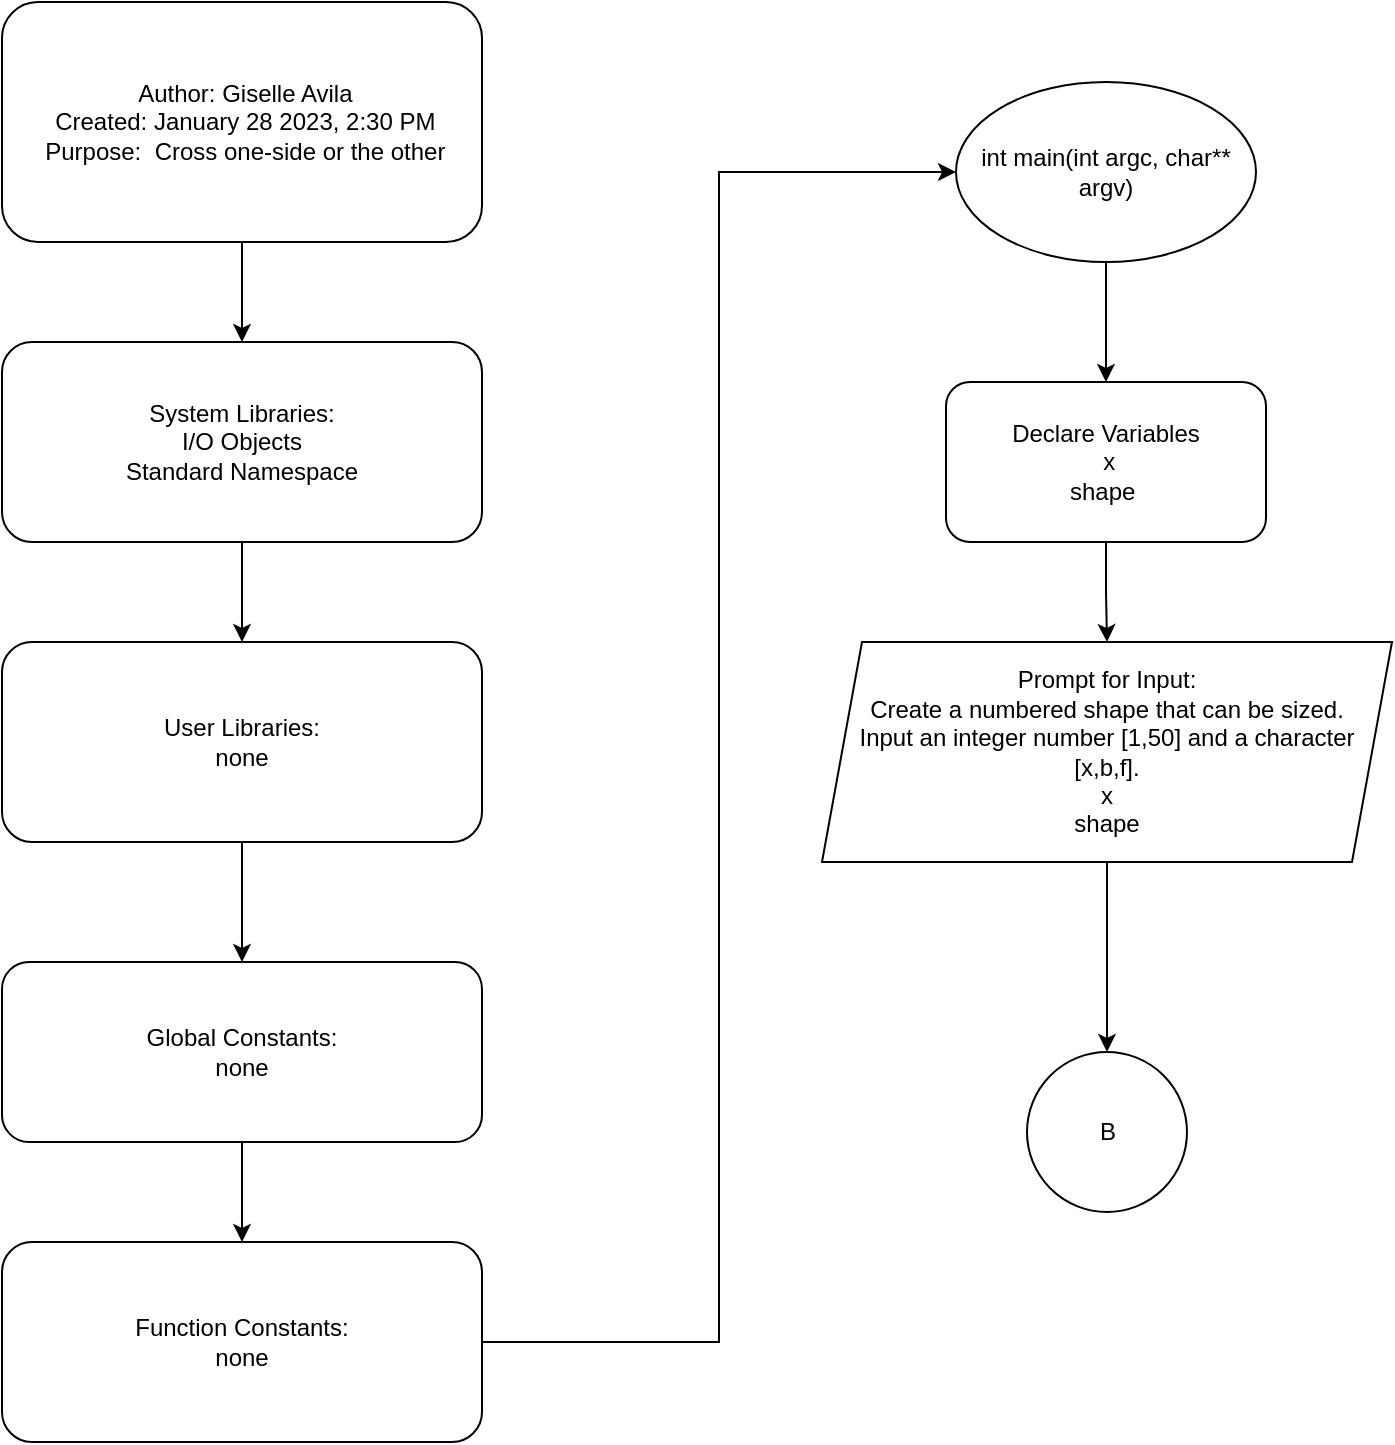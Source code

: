 <mxfile version="20.8.11" type="device" pages="7"><diagram name="Page-1" id="uqwKZRvOYu9KbPJkZX1H"><mxGraphModel dx="1843" dy="2017" grid="1" gridSize="10" guides="1" tooltips="1" connect="1" arrows="1" fold="1" page="1" pageScale="1" pageWidth="850" pageHeight="1100" math="0" shadow="0"><root><mxCell id="0"/><mxCell id="1" parent="0"/><mxCell id="I7zRZABu1ex_JSxk1c86-3" value="" style="edgeStyle=orthogonalEdgeStyle;rounded=0;orthogonalLoop=1;jettySize=auto;html=1;" edge="1" parent="1" source="I7zRZABu1ex_JSxk1c86-1" target="I7zRZABu1ex_JSxk1c86-2"><mxGeometry relative="1" as="geometry"/></mxCell><mxCell id="I7zRZABu1ex_JSxk1c86-1" value="&amp;nbsp;Author: Giselle Avila&lt;br&gt;&amp;nbsp;Created: January 28 2023, 2:30 PM&lt;br&gt;&amp;nbsp;Purpose:&amp;nbsp; Cross one-side or the other" style="rounded=1;whiteSpace=wrap;html=1;" vertex="1" parent="1"><mxGeometry x="78" y="190" width="240" height="120" as="geometry"/></mxCell><mxCell id="I7zRZABu1ex_JSxk1c86-6" value="" style="edgeStyle=orthogonalEdgeStyle;rounded=0;orthogonalLoop=1;jettySize=auto;html=1;" edge="1" parent="1" source="I7zRZABu1ex_JSxk1c86-2" target="I7zRZABu1ex_JSxk1c86-5"><mxGeometry relative="1" as="geometry"/></mxCell><mxCell id="I7zRZABu1ex_JSxk1c86-2" value="System Libraries:&lt;br&gt;I/O Objects&lt;br&gt;Standard Namespace" style="rounded=1;whiteSpace=wrap;html=1;" vertex="1" parent="1"><mxGeometry x="78" y="360" width="240" height="100" as="geometry"/></mxCell><mxCell id="I7zRZABu1ex_JSxk1c86-8" value="" style="edgeStyle=orthogonalEdgeStyle;rounded=0;orthogonalLoop=1;jettySize=auto;html=1;" edge="1" parent="1" source="I7zRZABu1ex_JSxk1c86-5" target="I7zRZABu1ex_JSxk1c86-7"><mxGeometry relative="1" as="geometry"/></mxCell><mxCell id="I7zRZABu1ex_JSxk1c86-5" value="User Libraries:&lt;br&gt;none" style="rounded=1;whiteSpace=wrap;html=1;" vertex="1" parent="1"><mxGeometry x="78" y="510" width="240" height="100" as="geometry"/></mxCell><mxCell id="I7zRZABu1ex_JSxk1c86-10" value="" style="edgeStyle=orthogonalEdgeStyle;rounded=0;orthogonalLoop=1;jettySize=auto;html=1;" edge="1" parent="1" source="I7zRZABu1ex_JSxk1c86-7" target="I7zRZABu1ex_JSxk1c86-9"><mxGeometry relative="1" as="geometry"/></mxCell><mxCell id="I7zRZABu1ex_JSxk1c86-7" value="Global Constants:&lt;br&gt;none" style="rounded=1;whiteSpace=wrap;html=1;" vertex="1" parent="1"><mxGeometry x="78" y="670" width="240" height="90" as="geometry"/></mxCell><mxCell id="I7zRZABu1ex_JSxk1c86-20" value="" style="edgeStyle=orthogonalEdgeStyle;rounded=0;orthogonalLoop=1;jettySize=auto;html=1;entryX=0;entryY=0.5;entryDx=0;entryDy=0;" edge="1" parent="1" source="I7zRZABu1ex_JSxk1c86-9" target="I7zRZABu1ex_JSxk1c86-11"><mxGeometry relative="1" as="geometry"><mxPoint x="438" y="260" as="targetPoint"/></mxGeometry></mxCell><mxCell id="I7zRZABu1ex_JSxk1c86-9" value="Function Constants:&lt;br&gt;none" style="rounded=1;whiteSpace=wrap;html=1;" vertex="1" parent="1"><mxGeometry x="78" y="810" width="240" height="100" as="geometry"/></mxCell><mxCell id="I7zRZABu1ex_JSxk1c86-13" value="" style="edgeStyle=orthogonalEdgeStyle;rounded=0;orthogonalLoop=1;jettySize=auto;html=1;" edge="1" parent="1" source="I7zRZABu1ex_JSxk1c86-11" target="I7zRZABu1ex_JSxk1c86-12"><mxGeometry relative="1" as="geometry"/></mxCell><mxCell id="I7zRZABu1ex_JSxk1c86-11" value="int main(int argc, char** argv)" style="ellipse;whiteSpace=wrap;html=1;" vertex="1" parent="1"><mxGeometry x="555" y="230" width="150" height="90" as="geometry"/></mxCell><mxCell id="I7zRZABu1ex_JSxk1c86-15" value="" style="edgeStyle=orthogonalEdgeStyle;rounded=0;orthogonalLoop=1;jettySize=auto;html=1;" edge="1" parent="1" source="I7zRZABu1ex_JSxk1c86-12" target="I7zRZABu1ex_JSxk1c86-14"><mxGeometry relative="1" as="geometry"/></mxCell><mxCell id="I7zRZABu1ex_JSxk1c86-12" value="Declare Variables&lt;br&gt;&amp;nbsp;x&lt;br&gt;shape&amp;nbsp;" style="rounded=1;whiteSpace=wrap;html=1;" vertex="1" parent="1"><mxGeometry x="550" y="380" width="160" height="80" as="geometry"/></mxCell><mxCell id="I7zRZABu1ex_JSxk1c86-17" value="" style="edgeStyle=orthogonalEdgeStyle;rounded=0;orthogonalLoop=1;jettySize=auto;html=1;" edge="1" parent="1" source="I7zRZABu1ex_JSxk1c86-14" target="I7zRZABu1ex_JSxk1c86-16"><mxGeometry relative="1" as="geometry"/></mxCell><mxCell id="I7zRZABu1ex_JSxk1c86-14" value="Prompt for Input:&lt;br&gt;Create a numbered shape that can be sized.&lt;br&gt;Input an integer number [1,50] and a character [x,b,f].&lt;br&gt;x&lt;br&gt;shape" style="shape=parallelogram;perimeter=parallelogramPerimeter;whiteSpace=wrap;html=1;fixedSize=1;" vertex="1" parent="1"><mxGeometry x="488" y="510" width="285" height="110" as="geometry"/></mxCell><mxCell id="I7zRZABu1ex_JSxk1c86-16" value="B" style="ellipse;whiteSpace=wrap;html=1;" vertex="1" parent="1"><mxGeometry x="590.5" y="715" width="80" height="80" as="geometry"/></mxCell></root></mxGraphModel></diagram><diagram id="Dj86kPRbcjYFZdFJdwyU" name="Page-2"><mxGraphModel dx="737" dy="807" grid="1" gridSize="10" guides="1" tooltips="1" connect="1" arrows="1" fold="1" page="1" pageScale="1" pageWidth="850" pageHeight="1100" math="0" shadow="0"><root><mxCell id="0"/><mxCell id="1" parent="0"/><mxCell id="5pOFPaVIBOQHvAw0S2kK-4" value="" style="edgeStyle=orthogonalEdgeStyle;rounded=0;orthogonalLoop=1;jettySize=auto;html=1;" edge="1" parent="1" source="5pOFPaVIBOQHvAw0S2kK-1" target="5pOFPaVIBOQHvAw0S2kK-2"><mxGeometry relative="1" as="geometry"/></mxCell><mxCell id="5pOFPaVIBOQHvAw0S2kK-1" value="B" style="ellipse;whiteSpace=wrap;html=1;aspect=fixed;" vertex="1" parent="1"><mxGeometry x="95" y="18" width="80" height="80" as="geometry"/></mxCell><mxCell id="g_QDDVxLuqTQmvlp4UG0-1" value="" style="edgeStyle=orthogonalEdgeStyle;rounded=0;orthogonalLoop=1;jettySize=auto;html=1;" edge="1" parent="1" source="5pOFPaVIBOQHvAw0S2kK-2" target="DHuzdE3urmLaybtkFGql-1"><mxGeometry relative="1" as="geometry"><Array as="points"><mxPoint x="340" y="248"/></Array></mxGeometry></mxCell><mxCell id="5pOFPaVIBOQHvAw0S2kK-2" value="if (shape=='x' || shape == 'X') &lt;br&gt;&amp;amp;&amp;amp; x % 2 == 1" style="rhombus;whiteSpace=wrap;html=1;" vertex="1" parent="1"><mxGeometry x="50" y="168" width="170" height="160" as="geometry"/></mxCell><mxCell id="g_QDDVxLuqTQmvlp4UG0-6" value="" style="edgeStyle=orthogonalEdgeStyle;rounded=0;orthogonalLoop=1;jettySize=auto;html=1;" edge="1" parent="1" source="DHuzdE3urmLaybtkFGql-1" target="g_QDDVxLuqTQmvlp4UG0-2"><mxGeometry relative="1" as="geometry"/></mxCell><mxCell id="DHuzdE3urmLaybtkFGql-1" value="int row = x&lt;br&gt;int col = x" style="rounded=0;whiteSpace=wrap;html=1;" vertex="1" parent="1"><mxGeometry x="280" y="298" width="120" height="60" as="geometry"/></mxCell><mxCell id="g_QDDVxLuqTQmvlp4UG0-10" value="True" style="edgeStyle=orthogonalEdgeStyle;rounded=0;orthogonalLoop=1;jettySize=auto;html=1;" edge="1" parent="1" source="g_QDDVxLuqTQmvlp4UG0-2" target="g_QDDVxLuqTQmvlp4UG0-3"><mxGeometry relative="1" as="geometry"/></mxCell><mxCell id="g_QDDVxLuqTQmvlp4UG0-22" value="False" style="edgeStyle=orthogonalEdgeStyle;rounded=0;orthogonalLoop=1;jettySize=auto;html=1;entryX=0.5;entryY=0;entryDx=0;entryDy=0;" edge="1" parent="1" source="g_QDDVxLuqTQmvlp4UG0-2" target="g_QDDVxLuqTQmvlp4UG0-18"><mxGeometry x="0.664" relative="1" as="geometry"><mxPoint x="220" y="444" as="targetPoint"/><Array as="points"><mxPoint x="100" y="444"/></Array><mxPoint as="offset"/></mxGeometry></mxCell><mxCell id="g_QDDVxLuqTQmvlp4UG0-2" value="row &amp;gt;= 1" style="rhombus;whiteSpace=wrap;html=1;" vertex="1" parent="1"><mxGeometry x="300" y="404" width="80" height="80" as="geometry"/></mxCell><mxCell id="g_QDDVxLuqTQmvlp4UG0-12" value="True" style="edgeStyle=orthogonalEdgeStyle;rounded=0;orthogonalLoop=1;jettySize=auto;html=1;" edge="1" parent="1" source="g_QDDVxLuqTQmvlp4UG0-3" target="g_QDDVxLuqTQmvlp4UG0-11"><mxGeometry relative="1" as="geometry"/></mxCell><mxCell id="g_QDDVxLuqTQmvlp4UG0-24" value="False" style="edgeStyle=orthogonalEdgeStyle;rounded=0;orthogonalLoop=1;jettySize=auto;html=1;entryX=0;entryY=0.5;entryDx=0;entryDy=0;" edge="1" parent="1" source="g_QDDVxLuqTQmvlp4UG0-3" target="g_QDDVxLuqTQmvlp4UG0-16"><mxGeometry relative="1" as="geometry"><mxPoint x="220" y="564" as="targetPoint"/><Array as="points"><mxPoint x="180" y="564"/><mxPoint x="180" y="1020"/></Array></mxGeometry></mxCell><mxCell id="g_QDDVxLuqTQmvlp4UG0-3" value="col &amp;gt;= 1" style="rhombus;whiteSpace=wrap;html=1;" vertex="1" parent="1"><mxGeometry x="300" y="524" width="80" height="80" as="geometry"/></mxCell><mxCell id="g_QDDVxLuqTQmvlp4UG0-35" value="" style="edgeStyle=orthogonalEdgeStyle;rounded=0;orthogonalLoop=1;jettySize=auto;html=1;entryX=1;entryY=0.5;entryDx=0;entryDy=0;" edge="1" parent="1" source="g_QDDVxLuqTQmvlp4UG0-4" target="g_QDDVxLuqTQmvlp4UG0-2"><mxGeometry relative="1" as="geometry"><mxPoint x="480" y="445" as="targetPoint"/></mxGeometry></mxCell><mxCell id="g_QDDVxLuqTQmvlp4UG0-4" value="row--" style="rounded=0;whiteSpace=wrap;html=1;" vertex="1" parent="1"><mxGeometry x="560" y="420" width="80" height="50" as="geometry"/></mxCell><mxCell id="g_QDDVxLuqTQmvlp4UG0-37" value="" style="edgeStyle=orthogonalEdgeStyle;rounded=0;orthogonalLoop=1;jettySize=auto;html=1;entryX=1;entryY=0.5;entryDx=0;entryDy=0;" edge="1" parent="1" source="g_QDDVxLuqTQmvlp4UG0-5" target="g_QDDVxLuqTQmvlp4UG0-3"><mxGeometry relative="1" as="geometry"><mxPoint x="480" y="565" as="targetPoint"/></mxGeometry></mxCell><mxCell id="g_QDDVxLuqTQmvlp4UG0-5" value="col--" style="rounded=0;whiteSpace=wrap;html=1;" vertex="1" parent="1"><mxGeometry x="560" y="540" width="80" height="50" as="geometry"/></mxCell><mxCell id="g_QDDVxLuqTQmvlp4UG0-14" value="True" style="edgeStyle=orthogonalEdgeStyle;rounded=0;orthogonalLoop=1;jettySize=auto;html=1;" edge="1" parent="1" source="g_QDDVxLuqTQmvlp4UG0-11" target="g_QDDVxLuqTQmvlp4UG0-13"><mxGeometry relative="1" as="geometry"/></mxCell><mxCell id="g_QDDVxLuqTQmvlp4UG0-25" value="False" style="edgeStyle=orthogonalEdgeStyle;rounded=0;orthogonalLoop=1;jettySize=auto;html=1;" edge="1" parent="1" source="g_QDDVxLuqTQmvlp4UG0-11" target="g_QDDVxLuqTQmvlp4UG0-15"><mxGeometry relative="1" as="geometry"/></mxCell><mxCell id="g_QDDVxLuqTQmvlp4UG0-11" value="if((row == col) || (( row + col ) == x + 1))" style="rhombus;whiteSpace=wrap;html=1;" vertex="1" parent="1"><mxGeometry x="220" y="638" width="240" height="200" as="geometry"/></mxCell><mxCell id="g_QDDVxLuqTQmvlp4UG0-27" value="" style="edgeStyle=orthogonalEdgeStyle;rounded=0;orthogonalLoop=1;jettySize=auto;html=1;entryX=1;entryY=0.5;entryDx=0;entryDy=0;" edge="1" parent="1" source="g_QDDVxLuqTQmvlp4UG0-13" target="g_QDDVxLuqTQmvlp4UG0-5"><mxGeometry relative="1" as="geometry"><mxPoint x="490" y="912" as="targetPoint"/><Array as="points"><mxPoint x="720" y="912"/><mxPoint x="720" y="565"/></Array></mxGeometry></mxCell><mxCell id="g_QDDVxLuqTQmvlp4UG0-13" value="Output:&lt;br&gt;col" style="shape=parallelogram;perimeter=parallelogramPerimeter;whiteSpace=wrap;html=1;fixedSize=1;" vertex="1" parent="1"><mxGeometry x="280" y="882" width="120" height="60" as="geometry"/></mxCell><mxCell id="g_QDDVxLuqTQmvlp4UG0-28" value="" style="edgeStyle=orthogonalEdgeStyle;rounded=0;orthogonalLoop=1;jettySize=auto;html=1;" edge="1" parent="1" source="g_QDDVxLuqTQmvlp4UG0-15" target="g_QDDVxLuqTQmvlp4UG0-5"><mxGeometry relative="1" as="geometry"/></mxCell><mxCell id="g_QDDVxLuqTQmvlp4UG0-15" value="Output:&lt;br&gt;&quot; &quot;" style="shape=parallelogram;perimeter=parallelogramPerimeter;whiteSpace=wrap;html=1;fixedSize=1;" vertex="1" parent="1"><mxGeometry x="540" y="708" width="120" height="60" as="geometry"/></mxCell><mxCell id="V55hIEz8uJeHKh5I5Bfy-5" value="" style="edgeStyle=orthogonalEdgeStyle;rounded=0;orthogonalLoop=1;jettySize=auto;html=1;entryX=0;entryY=0.5;entryDx=0;entryDy=0;" edge="1" parent="1" source="g_QDDVxLuqTQmvlp4UG0-16" target="V55hIEz8uJeHKh5I5Bfy-1"><mxGeometry relative="1" as="geometry"><mxPoint x="480" y="1020" as="targetPoint"/></mxGeometry></mxCell><mxCell id="g_QDDVxLuqTQmvlp4UG0-16" value="End for loop" style="ellipse;whiteSpace=wrap;html=1;" vertex="1" parent="1"><mxGeometry x="280" y="980" width="120" height="80" as="geometry"/></mxCell><mxCell id="g_QDDVxLuqTQmvlp4UG0-20" value="" style="edgeStyle=orthogonalEdgeStyle;rounded=0;orthogonalLoop=1;jettySize=auto;html=1;" edge="1" parent="1" source="g_QDDVxLuqTQmvlp4UG0-18" target="g_QDDVxLuqTQmvlp4UG0-19"><mxGeometry relative="1" as="geometry"/></mxCell><mxCell id="g_QDDVxLuqTQmvlp4UG0-18" value="End for loop" style="ellipse;whiteSpace=wrap;html=1;" vertex="1" parent="1"><mxGeometry x="40" y="720" width="120" height="80" as="geometry"/></mxCell><mxCell id="g_QDDVxLuqTQmvlp4UG0-19" value="C" style="ellipse;whiteSpace=wrap;html=1;aspect=fixed;" vertex="1" parent="1"><mxGeometry x="60" y="872" width="80" height="80" as="geometry"/></mxCell><mxCell id="V55hIEz8uJeHKh5I5Bfy-7" value="" style="edgeStyle=orthogonalEdgeStyle;rounded=0;orthogonalLoop=1;jettySize=auto;html=1;entryX=1;entryY=0.25;entryDx=0;entryDy=0;" edge="1" parent="1" source="V55hIEz8uJeHKh5I5Bfy-1" target="DHuzdE3urmLaybtkFGql-1"><mxGeometry relative="1" as="geometry"><mxPoint x="800.0" y="1020" as="targetPoint"/><Array as="points"><mxPoint x="800" y="1020"/><mxPoint x="800" y="313"/></Array></mxGeometry></mxCell><mxCell id="V55hIEz8uJeHKh5I5Bfy-1" value="Output:&lt;br&gt;endl" style="shape=parallelogram;perimeter=parallelogramPerimeter;whiteSpace=wrap;html=1;fixedSize=1;" vertex="1" parent="1"><mxGeometry x="600" y="990" width="120" height="60" as="geometry"/></mxCell></root></mxGraphModel></diagram><diagram id="J6-0MLlG1SL5MYeHz3QA" name="Page-3"><mxGraphModel dx="922" dy="1008" grid="1" gridSize="10" guides="1" tooltips="1" connect="1" arrows="1" fold="1" page="1" pageScale="1" pageWidth="850" pageHeight="1100" math="0" shadow="0"><root><mxCell id="0"/><mxCell id="1" parent="0"/><mxCell id="vnev97jjuZedAJswYIil-1" value="" style="edgeStyle=orthogonalEdgeStyle;rounded=0;orthogonalLoop=1;jettySize=auto;html=1;" edge="1" parent="1" source="vnev97jjuZedAJswYIil-2" target="vnev97jjuZedAJswYIil-4"><mxGeometry relative="1" as="geometry"/></mxCell><mxCell id="vnev97jjuZedAJswYIil-2" value="C" style="ellipse;whiteSpace=wrap;html=1;aspect=fixed;" vertex="1" parent="1"><mxGeometry x="95" y="18" width="80" height="80" as="geometry"/></mxCell><mxCell id="vnev97jjuZedAJswYIil-3" value="" style="edgeStyle=orthogonalEdgeStyle;rounded=0;orthogonalLoop=1;jettySize=auto;html=1;" edge="1" parent="1" source="vnev97jjuZedAJswYIil-4" target="vnev97jjuZedAJswYIil-6"><mxGeometry relative="1" as="geometry"><Array as="points"><mxPoint x="340" y="248"/></Array></mxGeometry></mxCell><mxCell id="vnev97jjuZedAJswYIil-4" value="if((shape == 'x'|| shape == 'X') &amp;amp;&amp;amp; x % 2 == 0)&amp;nbsp;" style="rhombus;whiteSpace=wrap;html=1;" vertex="1" parent="1"><mxGeometry x="50" y="168" width="170" height="160" as="geometry"/></mxCell><mxCell id="vnev97jjuZedAJswYIil-5" value="" style="edgeStyle=orthogonalEdgeStyle;rounded=0;orthogonalLoop=1;jettySize=auto;html=1;" edge="1" parent="1" source="vnev97jjuZedAJswYIil-6" target="vnev97jjuZedAJswYIil-9"><mxGeometry relative="1" as="geometry"/></mxCell><mxCell id="vnev97jjuZedAJswYIil-6" value="int row = 1&lt;br&gt;int col = 1" style="rounded=0;whiteSpace=wrap;html=1;" vertex="1" parent="1"><mxGeometry x="280" y="298" width="120" height="60" as="geometry"/></mxCell><mxCell id="vnev97jjuZedAJswYIil-7" value="True" style="edgeStyle=orthogonalEdgeStyle;rounded=0;orthogonalLoop=1;jettySize=auto;html=1;" edge="1" parent="1" source="vnev97jjuZedAJswYIil-9" target="vnev97jjuZedAJswYIil-12"><mxGeometry relative="1" as="geometry"/></mxCell><mxCell id="vnev97jjuZedAJswYIil-8" value="False" style="edgeStyle=orthogonalEdgeStyle;rounded=0;orthogonalLoop=1;jettySize=auto;html=1;entryX=0.5;entryY=0;entryDx=0;entryDy=0;" edge="1" parent="1" source="vnev97jjuZedAJswYIil-9" target="vnev97jjuZedAJswYIil-27"><mxGeometry x="0.664" relative="1" as="geometry"><mxPoint x="220" y="444" as="targetPoint"/><Array as="points"><mxPoint x="100" y="444"/></Array><mxPoint as="offset"/></mxGeometry></mxCell><mxCell id="vnev97jjuZedAJswYIil-9" value="row &amp;lt;= x" style="rhombus;whiteSpace=wrap;html=1;" vertex="1" parent="1"><mxGeometry x="300" y="404" width="80" height="80" as="geometry"/></mxCell><mxCell id="vnev97jjuZedAJswYIil-10" value="True" style="edgeStyle=orthogonalEdgeStyle;rounded=0;orthogonalLoop=1;jettySize=auto;html=1;" edge="1" parent="1" source="vnev97jjuZedAJswYIil-12" target="vnev97jjuZedAJswYIil-19"><mxGeometry relative="1" as="geometry"/></mxCell><mxCell id="vnev97jjuZedAJswYIil-11" value="False" style="edgeStyle=orthogonalEdgeStyle;rounded=0;orthogonalLoop=1;jettySize=auto;html=1;entryX=0;entryY=0.5;entryDx=0;entryDy=0;" edge="1" parent="1" source="vnev97jjuZedAJswYIil-12" target="vnev97jjuZedAJswYIil-25"><mxGeometry relative="1" as="geometry"><mxPoint x="220" y="564" as="targetPoint"/><Array as="points"><mxPoint x="180" y="564"/><mxPoint x="180" y="1020"/></Array></mxGeometry></mxCell><mxCell id="vnev97jjuZedAJswYIil-12" value="col &amp;lt;= x" style="rhombus;whiteSpace=wrap;html=1;" vertex="1" parent="1"><mxGeometry x="300" y="524" width="80" height="80" as="geometry"/></mxCell><mxCell id="vnev97jjuZedAJswYIil-13" value="" style="edgeStyle=orthogonalEdgeStyle;rounded=0;orthogonalLoop=1;jettySize=auto;html=1;entryX=1;entryY=0.5;entryDx=0;entryDy=0;" edge="1" parent="1" source="vnev97jjuZedAJswYIil-14" target="vnev97jjuZedAJswYIil-9"><mxGeometry relative="1" as="geometry"><mxPoint x="480" y="445" as="targetPoint"/></mxGeometry></mxCell><mxCell id="vnev97jjuZedAJswYIil-14" value="row++" style="rounded=0;whiteSpace=wrap;html=1;" vertex="1" parent="1"><mxGeometry x="560" y="420" width="80" height="50" as="geometry"/></mxCell><mxCell id="vnev97jjuZedAJswYIil-15" value="" style="edgeStyle=orthogonalEdgeStyle;rounded=0;orthogonalLoop=1;jettySize=auto;html=1;entryX=1;entryY=0.5;entryDx=0;entryDy=0;" edge="1" parent="1" source="vnev97jjuZedAJswYIil-16" target="vnev97jjuZedAJswYIil-12"><mxGeometry relative="1" as="geometry"><mxPoint x="480" y="565" as="targetPoint"/></mxGeometry></mxCell><mxCell id="vnev97jjuZedAJswYIil-16" value="col++" style="rounded=0;whiteSpace=wrap;html=1;" vertex="1" parent="1"><mxGeometry x="560" y="540" width="80" height="50" as="geometry"/></mxCell><mxCell id="vnev97jjuZedAJswYIil-17" value="True" style="edgeStyle=orthogonalEdgeStyle;rounded=0;orthogonalLoop=1;jettySize=auto;html=1;" edge="1" parent="1" source="vnev97jjuZedAJswYIil-19" target="vnev97jjuZedAJswYIil-21"><mxGeometry relative="1" as="geometry"/></mxCell><mxCell id="vnev97jjuZedAJswYIil-18" value="False" style="edgeStyle=orthogonalEdgeStyle;rounded=0;orthogonalLoop=1;jettySize=auto;html=1;" edge="1" parent="1" source="vnev97jjuZedAJswYIil-19" target="vnev97jjuZedAJswYIil-23"><mxGeometry relative="1" as="geometry"/></mxCell><mxCell id="vnev97jjuZedAJswYIil-19" value="if((row == col) || (( row + col ) == x + 1))" style="rhombus;whiteSpace=wrap;html=1;" vertex="1" parent="1"><mxGeometry x="220" y="638" width="240" height="200" as="geometry"/></mxCell><mxCell id="vnev97jjuZedAJswYIil-20" value="" style="edgeStyle=orthogonalEdgeStyle;rounded=0;orthogonalLoop=1;jettySize=auto;html=1;entryX=1;entryY=0.5;entryDx=0;entryDy=0;" edge="1" parent="1" source="vnev97jjuZedAJswYIil-21" target="vnev97jjuZedAJswYIil-16"><mxGeometry relative="1" as="geometry"><mxPoint x="490" y="912" as="targetPoint"/><Array as="points"><mxPoint x="720" y="912"/><mxPoint x="720" y="565"/></Array></mxGeometry></mxCell><mxCell id="vnev97jjuZedAJswYIil-21" value="Output:&lt;br&gt;col" style="shape=parallelogram;perimeter=parallelogramPerimeter;whiteSpace=wrap;html=1;fixedSize=1;" vertex="1" parent="1"><mxGeometry x="280" y="882" width="120" height="60" as="geometry"/></mxCell><mxCell id="vnev97jjuZedAJswYIil-22" value="" style="edgeStyle=orthogonalEdgeStyle;rounded=0;orthogonalLoop=1;jettySize=auto;html=1;" edge="1" parent="1" source="vnev97jjuZedAJswYIil-23" target="vnev97jjuZedAJswYIil-16"><mxGeometry relative="1" as="geometry"/></mxCell><mxCell id="vnev97jjuZedAJswYIil-23" value="Output:&lt;br&gt;&quot; &quot;" style="shape=parallelogram;perimeter=parallelogramPerimeter;whiteSpace=wrap;html=1;fixedSize=1;" vertex="1" parent="1"><mxGeometry x="540" y="708" width="120" height="60" as="geometry"/></mxCell><mxCell id="vnev97jjuZedAJswYIil-32" value="" style="edgeStyle=orthogonalEdgeStyle;rounded=0;orthogonalLoop=1;jettySize=auto;html=1;" edge="1" parent="1" source="vnev97jjuZedAJswYIil-25" target="vnev97jjuZedAJswYIil-29"><mxGeometry relative="1" as="geometry"><mxPoint x="480.0" y="1020" as="targetPoint"/></mxGeometry></mxCell><mxCell id="vnev97jjuZedAJswYIil-25" value="End for loop" style="ellipse;whiteSpace=wrap;html=1;" vertex="1" parent="1"><mxGeometry x="280" y="980" width="120" height="80" as="geometry"/></mxCell><mxCell id="vnev97jjuZedAJswYIil-26" value="" style="edgeStyle=orthogonalEdgeStyle;rounded=0;orthogonalLoop=1;jettySize=auto;html=1;" edge="1" parent="1" source="vnev97jjuZedAJswYIil-27" target="vnev97jjuZedAJswYIil-28"><mxGeometry relative="1" as="geometry"/></mxCell><mxCell id="vnev97jjuZedAJswYIil-27" value="End for loop" style="ellipse;whiteSpace=wrap;html=1;" vertex="1" parent="1"><mxGeometry x="40" y="638" width="120" height="80" as="geometry"/></mxCell><mxCell id="vnev97jjuZedAJswYIil-28" value="D" style="ellipse;whiteSpace=wrap;html=1;aspect=fixed;" vertex="1" parent="1"><mxGeometry x="60" y="933" width="80" height="80" as="geometry"/></mxCell><mxCell id="vnev97jjuZedAJswYIil-34" value="" style="edgeStyle=orthogonalEdgeStyle;rounded=0;orthogonalLoop=1;jettySize=auto;html=1;entryX=1;entryY=0.5;entryDx=0;entryDy=0;" edge="1" parent="1" source="vnev97jjuZedAJswYIil-29" target="vnev97jjuZedAJswYIil-14"><mxGeometry relative="1" as="geometry"><mxPoint x="800" y="1020.0" as="targetPoint"/><Array as="points"><mxPoint x="800" y="1020"/><mxPoint x="800" y="445"/></Array></mxGeometry></mxCell><mxCell id="vnev97jjuZedAJswYIil-29" value="Output:&lt;br&gt;endl" style="shape=parallelogram;perimeter=parallelogramPerimeter;whiteSpace=wrap;html=1;fixedSize=1;" vertex="1" parent="1"><mxGeometry x="600" y="990" width="120" height="60" as="geometry"/></mxCell></root></mxGraphModel></diagram><diagram id="pzrzoCxlKVh804p_ecEH" name="Page-4"><mxGraphModel dx="614" dy="672" grid="1" gridSize="10" guides="1" tooltips="1" connect="1" arrows="1" fold="1" page="1" pageScale="1" pageWidth="850" pageHeight="1100" math="0" shadow="0"><root><mxCell id="0"/><mxCell id="1" parent="0"/><mxCell id="UHrUMmK-VNcrqjKs_Zf--1" value="" style="edgeStyle=orthogonalEdgeStyle;rounded=0;orthogonalLoop=1;jettySize=auto;html=1;" edge="1" parent="1" source="UHrUMmK-VNcrqjKs_Zf--2" target="UHrUMmK-VNcrqjKs_Zf--4"><mxGeometry relative="1" as="geometry"/></mxCell><mxCell id="UHrUMmK-VNcrqjKs_Zf--2" value="D" style="ellipse;whiteSpace=wrap;html=1;aspect=fixed;" vertex="1" parent="1"><mxGeometry x="95" y="18" width="80" height="80" as="geometry"/></mxCell><mxCell id="UHrUMmK-VNcrqjKs_Zf--3" value="" style="edgeStyle=orthogonalEdgeStyle;rounded=0;orthogonalLoop=1;jettySize=auto;html=1;" edge="1" parent="1" source="UHrUMmK-VNcrqjKs_Zf--4" target="UHrUMmK-VNcrqjKs_Zf--6"><mxGeometry relative="1" as="geometry"><Array as="points"><mxPoint x="340" y="248"/></Array></mxGeometry></mxCell><mxCell id="UHrUMmK-VNcrqjKs_Zf--4" value="if((shape=='B'|| shape == 'b') &amp;amp;&amp;amp; x % 2 == 1)" style="rhombus;whiteSpace=wrap;html=1;" vertex="1" parent="1"><mxGeometry x="50" y="168" width="170" height="160" as="geometry"/></mxCell><mxCell id="UHrUMmK-VNcrqjKs_Zf--5" value="" style="edgeStyle=orthogonalEdgeStyle;rounded=0;orthogonalLoop=1;jettySize=auto;html=1;" edge="1" parent="1" source="UHrUMmK-VNcrqjKs_Zf--6" target="UHrUMmK-VNcrqjKs_Zf--9"><mxGeometry relative="1" as="geometry"/></mxCell><mxCell id="UHrUMmK-VNcrqjKs_Zf--6" value="int row = x&lt;br&gt;int col = x" style="rounded=0;whiteSpace=wrap;html=1;" vertex="1" parent="1"><mxGeometry x="280" y="298" width="120" height="60" as="geometry"/></mxCell><mxCell id="UHrUMmK-VNcrqjKs_Zf--7" value="True" style="edgeStyle=orthogonalEdgeStyle;rounded=0;orthogonalLoop=1;jettySize=auto;html=1;" edge="1" parent="1" source="UHrUMmK-VNcrqjKs_Zf--9" target="UHrUMmK-VNcrqjKs_Zf--12"><mxGeometry relative="1" as="geometry"/></mxCell><mxCell id="UHrUMmK-VNcrqjKs_Zf--8" value="False" style="edgeStyle=orthogonalEdgeStyle;rounded=0;orthogonalLoop=1;jettySize=auto;html=1;entryX=0.5;entryY=0;entryDx=0;entryDy=0;" edge="1" parent="1" source="UHrUMmK-VNcrqjKs_Zf--9" target="UHrUMmK-VNcrqjKs_Zf--27"><mxGeometry x="0.664" relative="1" as="geometry"><mxPoint x="220" y="444" as="targetPoint"/><Array as="points"><mxPoint x="100" y="444"/></Array><mxPoint as="offset"/></mxGeometry></mxCell><mxCell id="UHrUMmK-VNcrqjKs_Zf--9" value="row &amp;gt;= 1" style="rhombus;whiteSpace=wrap;html=1;" vertex="1" parent="1"><mxGeometry x="300" y="404" width="80" height="80" as="geometry"/></mxCell><mxCell id="UHrUMmK-VNcrqjKs_Zf--10" value="True" style="edgeStyle=orthogonalEdgeStyle;rounded=0;orthogonalLoop=1;jettySize=auto;html=1;" edge="1" parent="1" source="UHrUMmK-VNcrqjKs_Zf--12" target="UHrUMmK-VNcrqjKs_Zf--19"><mxGeometry relative="1" as="geometry"/></mxCell><mxCell id="UHrUMmK-VNcrqjKs_Zf--11" value="False" style="edgeStyle=orthogonalEdgeStyle;rounded=0;orthogonalLoop=1;jettySize=auto;html=1;entryX=0;entryY=0.5;entryDx=0;entryDy=0;" edge="1" parent="1" source="UHrUMmK-VNcrqjKs_Zf--12" target="UHrUMmK-VNcrqjKs_Zf--25"><mxGeometry relative="1" as="geometry"><mxPoint x="220" y="564" as="targetPoint"/><Array as="points"><mxPoint x="180" y="564"/><mxPoint x="180" y="1020"/></Array></mxGeometry></mxCell><mxCell id="UHrUMmK-VNcrqjKs_Zf--12" value="col &amp;gt;= 1" style="rhombus;whiteSpace=wrap;html=1;" vertex="1" parent="1"><mxGeometry x="300" y="524" width="80" height="80" as="geometry"/></mxCell><mxCell id="UHrUMmK-VNcrqjKs_Zf--13" value="" style="edgeStyle=orthogonalEdgeStyle;rounded=0;orthogonalLoop=1;jettySize=auto;html=1;entryX=1;entryY=0.5;entryDx=0;entryDy=0;" edge="1" parent="1" source="UHrUMmK-VNcrqjKs_Zf--14" target="UHrUMmK-VNcrqjKs_Zf--9"><mxGeometry relative="1" as="geometry"><mxPoint x="480" y="445" as="targetPoint"/></mxGeometry></mxCell><mxCell id="UHrUMmK-VNcrqjKs_Zf--14" value="row--" style="rounded=0;whiteSpace=wrap;html=1;" vertex="1" parent="1"><mxGeometry x="560" y="420" width="80" height="50" as="geometry"/></mxCell><mxCell id="UHrUMmK-VNcrqjKs_Zf--15" value="" style="edgeStyle=orthogonalEdgeStyle;rounded=0;orthogonalLoop=1;jettySize=auto;html=1;entryX=1;entryY=0.5;entryDx=0;entryDy=0;" edge="1" parent="1" source="UHrUMmK-VNcrqjKs_Zf--16" target="UHrUMmK-VNcrqjKs_Zf--12"><mxGeometry relative="1" as="geometry"><mxPoint x="480" y="565" as="targetPoint"/></mxGeometry></mxCell><mxCell id="UHrUMmK-VNcrqjKs_Zf--16" value="col--" style="rounded=0;whiteSpace=wrap;html=1;" vertex="1" parent="1"><mxGeometry x="560" y="540" width="80" height="50" as="geometry"/></mxCell><mxCell id="UHrUMmK-VNcrqjKs_Zf--17" value="True" style="edgeStyle=orthogonalEdgeStyle;rounded=0;orthogonalLoop=1;jettySize=auto;html=1;" edge="1" parent="1" source="UHrUMmK-VNcrqjKs_Zf--19" target="UHrUMmK-VNcrqjKs_Zf--21"><mxGeometry relative="1" as="geometry"/></mxCell><mxCell id="UHrUMmK-VNcrqjKs_Zf--18" value="False" style="edgeStyle=orthogonalEdgeStyle;rounded=0;orthogonalLoop=1;jettySize=auto;html=1;" edge="1" parent="1" source="UHrUMmK-VNcrqjKs_Zf--19" target="UHrUMmK-VNcrqjKs_Zf--23"><mxGeometry relative="1" as="geometry"/></mxCell><mxCell id="UHrUMmK-VNcrqjKs_Zf--19" value="if(row == col)" style="rhombus;whiteSpace=wrap;html=1;" vertex="1" parent="1"><mxGeometry x="220" y="638" width="240" height="200" as="geometry"/></mxCell><mxCell id="UHrUMmK-VNcrqjKs_Zf--20" value="" style="edgeStyle=orthogonalEdgeStyle;rounded=0;orthogonalLoop=1;jettySize=auto;html=1;entryX=1;entryY=0.5;entryDx=0;entryDy=0;" edge="1" parent="1" source="UHrUMmK-VNcrqjKs_Zf--21" target="UHrUMmK-VNcrqjKs_Zf--16"><mxGeometry relative="1" as="geometry"><mxPoint x="490" y="912" as="targetPoint"/><Array as="points"><mxPoint x="720" y="912"/><mxPoint x="720" y="565"/></Array></mxGeometry></mxCell><mxCell id="UHrUMmK-VNcrqjKs_Zf--21" value="Output:&lt;br&gt;col" style="shape=parallelogram;perimeter=parallelogramPerimeter;whiteSpace=wrap;html=1;fixedSize=1;" vertex="1" parent="1"><mxGeometry x="280" y="882" width="120" height="60" as="geometry"/></mxCell><mxCell id="UHrUMmK-VNcrqjKs_Zf--22" value="" style="edgeStyle=orthogonalEdgeStyle;rounded=0;orthogonalLoop=1;jettySize=auto;html=1;" edge="1" parent="1" source="UHrUMmK-VNcrqjKs_Zf--23" target="UHrUMmK-VNcrqjKs_Zf--16"><mxGeometry relative="1" as="geometry"/></mxCell><mxCell id="UHrUMmK-VNcrqjKs_Zf--23" value="Output:&lt;br&gt;&quot; &quot;" style="shape=parallelogram;perimeter=parallelogramPerimeter;whiteSpace=wrap;html=1;fixedSize=1;" vertex="1" parent="1"><mxGeometry x="540" y="708" width="120" height="60" as="geometry"/></mxCell><mxCell id="UHrUMmK-VNcrqjKs_Zf--24" value="" style="edgeStyle=orthogonalEdgeStyle;rounded=0;orthogonalLoop=1;jettySize=auto;html=1;" edge="1" parent="1" source="UHrUMmK-VNcrqjKs_Zf--25" target="UHrUMmK-VNcrqjKs_Zf--30"><mxGeometry relative="1" as="geometry"><mxPoint x="480.0" y="1020" as="targetPoint"/></mxGeometry></mxCell><mxCell id="UHrUMmK-VNcrqjKs_Zf--25" value="End for loop" style="ellipse;whiteSpace=wrap;html=1;" vertex="1" parent="1"><mxGeometry x="280" y="980" width="120" height="80" as="geometry"/></mxCell><mxCell id="UHrUMmK-VNcrqjKs_Zf--26" value="" style="edgeStyle=orthogonalEdgeStyle;rounded=0;orthogonalLoop=1;jettySize=auto;html=1;" edge="1" parent="1" source="UHrUMmK-VNcrqjKs_Zf--27" target="UHrUMmK-VNcrqjKs_Zf--28"><mxGeometry relative="1" as="geometry"/></mxCell><mxCell id="UHrUMmK-VNcrqjKs_Zf--27" value="End for loop" style="ellipse;whiteSpace=wrap;html=1;" vertex="1" parent="1"><mxGeometry x="40" y="638" width="120" height="80" as="geometry"/></mxCell><mxCell id="UHrUMmK-VNcrqjKs_Zf--28" value="E" style="ellipse;whiteSpace=wrap;html=1;aspect=fixed;" vertex="1" parent="1"><mxGeometry x="60" y="933" width="80" height="80" as="geometry"/></mxCell><mxCell id="UHrUMmK-VNcrqjKs_Zf--29" value="" style="edgeStyle=orthogonalEdgeStyle;rounded=0;orthogonalLoop=1;jettySize=auto;html=1;entryX=1;entryY=0.5;entryDx=0;entryDy=0;" edge="1" parent="1" source="UHrUMmK-VNcrqjKs_Zf--30" target="UHrUMmK-VNcrqjKs_Zf--14"><mxGeometry relative="1" as="geometry"><mxPoint x="800" y="1020.0" as="targetPoint"/><Array as="points"><mxPoint x="800" y="1020"/><mxPoint x="800" y="445"/></Array></mxGeometry></mxCell><mxCell id="UHrUMmK-VNcrqjKs_Zf--30" value="Output:&lt;br&gt;endl" style="shape=parallelogram;perimeter=parallelogramPerimeter;whiteSpace=wrap;html=1;fixedSize=1;" vertex="1" parent="1"><mxGeometry x="600" y="990" width="120" height="60" as="geometry"/></mxCell></root></mxGraphModel></diagram><diagram id="sOUbY1Kxm-kCm2BH6jHs" name="Page-5"><mxGraphModel dx="851" dy="931" grid="1" gridSize="10" guides="1" tooltips="1" connect="1" arrows="1" fold="1" page="1" pageScale="1" pageWidth="850" pageHeight="1100" math="0" shadow="0"><root><mxCell id="0"/><mxCell id="1" parent="0"/><mxCell id="2uVjl6AI73NKFNmI4iCZ-1" value="" style="edgeStyle=orthogonalEdgeStyle;rounded=0;orthogonalLoop=1;jettySize=auto;html=1;" edge="1" parent="1" source="2uVjl6AI73NKFNmI4iCZ-2" target="2uVjl6AI73NKFNmI4iCZ-4"><mxGeometry relative="1" as="geometry"/></mxCell><mxCell id="2uVjl6AI73NKFNmI4iCZ-2" value="E" style="ellipse;whiteSpace=wrap;html=1;aspect=fixed;" vertex="1" parent="1"><mxGeometry x="95" y="18" width="80" height="80" as="geometry"/></mxCell><mxCell id="2uVjl6AI73NKFNmI4iCZ-3" value="" style="edgeStyle=orthogonalEdgeStyle;rounded=0;orthogonalLoop=1;jettySize=auto;html=1;" edge="1" parent="1" source="2uVjl6AI73NKFNmI4iCZ-4" target="2uVjl6AI73NKFNmI4iCZ-6"><mxGeometry relative="1" as="geometry"><Array as="points"><mxPoint x="340" y="248"/></Array></mxGeometry></mxCell><mxCell id="2uVjl6AI73NKFNmI4iCZ-4" value="if((shape=='B'|| shape == 'b') &amp;amp;&amp;amp; x % 2 == 0)" style="rhombus;whiteSpace=wrap;html=1;" vertex="1" parent="1"><mxGeometry x="50" y="168" width="170" height="160" as="geometry"/></mxCell><mxCell id="2uVjl6AI73NKFNmI4iCZ-5" value="" style="edgeStyle=orthogonalEdgeStyle;rounded=0;orthogonalLoop=1;jettySize=auto;html=1;" edge="1" parent="1" source="2uVjl6AI73NKFNmI4iCZ-6" target="2uVjl6AI73NKFNmI4iCZ-9"><mxGeometry relative="1" as="geometry"/></mxCell><mxCell id="2uVjl6AI73NKFNmI4iCZ-6" value="int row = 1&lt;br&gt;int col = 1" style="rounded=0;whiteSpace=wrap;html=1;" vertex="1" parent="1"><mxGeometry x="280" y="298" width="120" height="60" as="geometry"/></mxCell><mxCell id="2uVjl6AI73NKFNmI4iCZ-7" value="True" style="edgeStyle=orthogonalEdgeStyle;rounded=0;orthogonalLoop=1;jettySize=auto;html=1;" edge="1" parent="1" source="2uVjl6AI73NKFNmI4iCZ-9" target="2uVjl6AI73NKFNmI4iCZ-12"><mxGeometry relative="1" as="geometry"/></mxCell><mxCell id="2uVjl6AI73NKFNmI4iCZ-8" value="False" style="edgeStyle=orthogonalEdgeStyle;rounded=0;orthogonalLoop=1;jettySize=auto;html=1;entryX=0.5;entryY=0;entryDx=0;entryDy=0;" edge="1" parent="1" source="2uVjl6AI73NKFNmI4iCZ-9" target="2uVjl6AI73NKFNmI4iCZ-27"><mxGeometry x="0.664" relative="1" as="geometry"><mxPoint x="220" y="444" as="targetPoint"/><Array as="points"><mxPoint x="100" y="444"/></Array><mxPoint as="offset"/></mxGeometry></mxCell><mxCell id="2uVjl6AI73NKFNmI4iCZ-9" value="row &amp;lt;= x" style="rhombus;whiteSpace=wrap;html=1;" vertex="1" parent="1"><mxGeometry x="300" y="404" width="80" height="80" as="geometry"/></mxCell><mxCell id="2uVjl6AI73NKFNmI4iCZ-10" value="True" style="edgeStyle=orthogonalEdgeStyle;rounded=0;orthogonalLoop=1;jettySize=auto;html=1;" edge="1" parent="1" source="2uVjl6AI73NKFNmI4iCZ-12" target="2uVjl6AI73NKFNmI4iCZ-19"><mxGeometry relative="1" as="geometry"/></mxCell><mxCell id="2uVjl6AI73NKFNmI4iCZ-11" value="False" style="edgeStyle=orthogonalEdgeStyle;rounded=0;orthogonalLoop=1;jettySize=auto;html=1;entryX=0;entryY=0.5;entryDx=0;entryDy=0;" edge="1" parent="1" source="2uVjl6AI73NKFNmI4iCZ-12" target="2uVjl6AI73NKFNmI4iCZ-25"><mxGeometry relative="1" as="geometry"><mxPoint x="220" y="564" as="targetPoint"/><Array as="points"><mxPoint x="180" y="564"/><mxPoint x="180" y="1020"/></Array></mxGeometry></mxCell><mxCell id="2uVjl6AI73NKFNmI4iCZ-12" value="col &amp;lt;= x" style="rhombus;whiteSpace=wrap;html=1;" vertex="1" parent="1"><mxGeometry x="300" y="524" width="80" height="80" as="geometry"/></mxCell><mxCell id="2uVjl6AI73NKFNmI4iCZ-13" value="" style="edgeStyle=orthogonalEdgeStyle;rounded=0;orthogonalLoop=1;jettySize=auto;html=1;entryX=1;entryY=0.5;entryDx=0;entryDy=0;" edge="1" parent="1" source="2uVjl6AI73NKFNmI4iCZ-14" target="2uVjl6AI73NKFNmI4iCZ-9"><mxGeometry relative="1" as="geometry"><mxPoint x="480" y="445" as="targetPoint"/></mxGeometry></mxCell><mxCell id="2uVjl6AI73NKFNmI4iCZ-14" value="row++" style="rounded=0;whiteSpace=wrap;html=1;" vertex="1" parent="1"><mxGeometry x="560" y="420" width="80" height="50" as="geometry"/></mxCell><mxCell id="2uVjl6AI73NKFNmI4iCZ-15" value="" style="edgeStyle=orthogonalEdgeStyle;rounded=0;orthogonalLoop=1;jettySize=auto;html=1;entryX=1;entryY=0.5;entryDx=0;entryDy=0;" edge="1" parent="1" source="2uVjl6AI73NKFNmI4iCZ-16" target="2uVjl6AI73NKFNmI4iCZ-12"><mxGeometry relative="1" as="geometry"><mxPoint x="480" y="565" as="targetPoint"/></mxGeometry></mxCell><mxCell id="2uVjl6AI73NKFNmI4iCZ-16" value="col++" style="rounded=0;whiteSpace=wrap;html=1;" vertex="1" parent="1"><mxGeometry x="560" y="540" width="80" height="50" as="geometry"/></mxCell><mxCell id="2uVjl6AI73NKFNmI4iCZ-17" value="True" style="edgeStyle=orthogonalEdgeStyle;rounded=0;orthogonalLoop=1;jettySize=auto;html=1;" edge="1" parent="1" source="2uVjl6AI73NKFNmI4iCZ-19" target="2uVjl6AI73NKFNmI4iCZ-21"><mxGeometry relative="1" as="geometry"/></mxCell><mxCell id="2uVjl6AI73NKFNmI4iCZ-18" value="False" style="edgeStyle=orthogonalEdgeStyle;rounded=0;orthogonalLoop=1;jettySize=auto;html=1;" edge="1" parent="1" source="2uVjl6AI73NKFNmI4iCZ-19" target="2uVjl6AI73NKFNmI4iCZ-23"><mxGeometry relative="1" as="geometry"/></mxCell><mxCell id="2uVjl6AI73NKFNmI4iCZ-19" value="if(row == col)" style="rhombus;whiteSpace=wrap;html=1;" vertex="1" parent="1"><mxGeometry x="220" y="638" width="240" height="200" as="geometry"/></mxCell><mxCell id="2uVjl6AI73NKFNmI4iCZ-20" value="" style="edgeStyle=orthogonalEdgeStyle;rounded=0;orthogonalLoop=1;jettySize=auto;html=1;entryX=1;entryY=0.5;entryDx=0;entryDy=0;" edge="1" parent="1" source="2uVjl6AI73NKFNmI4iCZ-21" target="2uVjl6AI73NKFNmI4iCZ-16"><mxGeometry relative="1" as="geometry"><mxPoint x="490" y="912" as="targetPoint"/><Array as="points"><mxPoint x="720" y="912"/><mxPoint x="720" y="565"/></Array></mxGeometry></mxCell><mxCell id="2uVjl6AI73NKFNmI4iCZ-21" value="Output:&lt;br&gt;row" style="shape=parallelogram;perimeter=parallelogramPerimeter;whiteSpace=wrap;html=1;fixedSize=1;" vertex="1" parent="1"><mxGeometry x="280" y="882" width="120" height="60" as="geometry"/></mxCell><mxCell id="2uVjl6AI73NKFNmI4iCZ-22" value="" style="edgeStyle=orthogonalEdgeStyle;rounded=0;orthogonalLoop=1;jettySize=auto;html=1;" edge="1" parent="1" source="2uVjl6AI73NKFNmI4iCZ-23" target="2uVjl6AI73NKFNmI4iCZ-16"><mxGeometry relative="1" as="geometry"/></mxCell><mxCell id="2uVjl6AI73NKFNmI4iCZ-23" value="Output:&lt;br&gt;&quot; &quot;" style="shape=parallelogram;perimeter=parallelogramPerimeter;whiteSpace=wrap;html=1;fixedSize=1;" vertex="1" parent="1"><mxGeometry x="540" y="708" width="120" height="60" as="geometry"/></mxCell><mxCell id="2uVjl6AI73NKFNmI4iCZ-24" value="" style="edgeStyle=orthogonalEdgeStyle;rounded=0;orthogonalLoop=1;jettySize=auto;html=1;" edge="1" parent="1" source="2uVjl6AI73NKFNmI4iCZ-25" target="2uVjl6AI73NKFNmI4iCZ-30"><mxGeometry relative="1" as="geometry"><mxPoint x="480.0" y="1020" as="targetPoint"/></mxGeometry></mxCell><mxCell id="2uVjl6AI73NKFNmI4iCZ-25" value="End for loop" style="ellipse;whiteSpace=wrap;html=1;" vertex="1" parent="1"><mxGeometry x="280" y="980" width="120" height="80" as="geometry"/></mxCell><mxCell id="2uVjl6AI73NKFNmI4iCZ-26" value="" style="edgeStyle=orthogonalEdgeStyle;rounded=0;orthogonalLoop=1;jettySize=auto;html=1;" edge="1" parent="1" source="2uVjl6AI73NKFNmI4iCZ-27" target="2uVjl6AI73NKFNmI4iCZ-28"><mxGeometry relative="1" as="geometry"/></mxCell><mxCell id="2uVjl6AI73NKFNmI4iCZ-27" value="End for loop" style="ellipse;whiteSpace=wrap;html=1;" vertex="1" parent="1"><mxGeometry x="40" y="638" width="120" height="80" as="geometry"/></mxCell><mxCell id="2uVjl6AI73NKFNmI4iCZ-28" value="F" style="ellipse;whiteSpace=wrap;html=1;aspect=fixed;" vertex="1" parent="1"><mxGeometry x="60" y="933" width="80" height="80" as="geometry"/></mxCell><mxCell id="2uVjl6AI73NKFNmI4iCZ-29" value="" style="edgeStyle=orthogonalEdgeStyle;rounded=0;orthogonalLoop=1;jettySize=auto;html=1;entryX=1;entryY=0.5;entryDx=0;entryDy=0;" edge="1" parent="1" source="2uVjl6AI73NKFNmI4iCZ-30" target="2uVjl6AI73NKFNmI4iCZ-14"><mxGeometry relative="1" as="geometry"><mxPoint x="800" y="1020.0" as="targetPoint"/><Array as="points"><mxPoint x="800" y="1020"/><mxPoint x="800" y="445"/></Array></mxGeometry></mxCell><mxCell id="2uVjl6AI73NKFNmI4iCZ-30" value="Output:&lt;br&gt;endl" style="shape=parallelogram;perimeter=parallelogramPerimeter;whiteSpace=wrap;html=1;fixedSize=1;" vertex="1" parent="1"><mxGeometry x="600" y="990" width="120" height="60" as="geometry"/></mxCell></root></mxGraphModel></diagram><diagram id="JmHzpsM63LydeNYuWOUK" name="Page-6"><mxGraphModel dx="582" dy="637" grid="1" gridSize="10" guides="1" tooltips="1" connect="1" arrows="1" fold="1" page="1" pageScale="1" pageWidth="850" pageHeight="1100" math="0" shadow="0"><root><mxCell id="0"/><mxCell id="1" parent="0"/><mxCell id="lyx3KIrpIRaKcV35p15s-1" value="" style="edgeStyle=orthogonalEdgeStyle;rounded=0;orthogonalLoop=1;jettySize=auto;html=1;" edge="1" parent="1" source="tj_Ax6kRCz0vppba0ogU-2" target="tj_Ax6kRCz0vppba0ogU-4"><mxGeometry relative="1" as="geometry"/></mxCell><mxCell id="tj_Ax6kRCz0vppba0ogU-2" value="F" style="ellipse;whiteSpace=wrap;html=1;aspect=fixed;" vertex="1" parent="1"><mxGeometry x="95" y="18" width="80" height="80" as="geometry"/></mxCell><mxCell id="tj_Ax6kRCz0vppba0ogU-3" value="" style="edgeStyle=orthogonalEdgeStyle;rounded=0;orthogonalLoop=1;jettySize=auto;html=1;" edge="1" parent="1" source="tj_Ax6kRCz0vppba0ogU-4" target="tj_Ax6kRCz0vppba0ogU-6"><mxGeometry relative="1" as="geometry"><Array as="points"><mxPoint x="340" y="248"/></Array></mxGeometry></mxCell><mxCell id="tj_Ax6kRCz0vppba0ogU-4" value="if((shape=='F'|| shape == 'f') &amp;amp;&amp;amp; x % 2 == 1)" style="rhombus;whiteSpace=wrap;html=1;" vertex="1" parent="1"><mxGeometry x="50" y="168" width="170" height="160" as="geometry"/></mxCell><mxCell id="tj_Ax6kRCz0vppba0ogU-5" value="" style="edgeStyle=orthogonalEdgeStyle;rounded=0;orthogonalLoop=1;jettySize=auto;html=1;" edge="1" parent="1" source="tj_Ax6kRCz0vppba0ogU-6" target="tj_Ax6kRCz0vppba0ogU-9"><mxGeometry relative="1" as="geometry"/></mxCell><mxCell id="tj_Ax6kRCz0vppba0ogU-6" value="int row = 1&lt;br&gt;int col = x" style="rounded=0;whiteSpace=wrap;html=1;" vertex="1" parent="1"><mxGeometry x="280" y="298" width="120" height="60" as="geometry"/></mxCell><mxCell id="tj_Ax6kRCz0vppba0ogU-7" value="True" style="edgeStyle=orthogonalEdgeStyle;rounded=0;orthogonalLoop=1;jettySize=auto;html=1;" edge="1" parent="1" source="tj_Ax6kRCz0vppba0ogU-9" target="tj_Ax6kRCz0vppba0ogU-12"><mxGeometry relative="1" as="geometry"/></mxCell><mxCell id="tj_Ax6kRCz0vppba0ogU-8" value="False" style="edgeStyle=orthogonalEdgeStyle;rounded=0;orthogonalLoop=1;jettySize=auto;html=1;entryX=0.5;entryY=0;entryDx=0;entryDy=0;" edge="1" parent="1" source="tj_Ax6kRCz0vppba0ogU-9" target="tj_Ax6kRCz0vppba0ogU-27"><mxGeometry x="0.664" relative="1" as="geometry"><mxPoint x="220" y="444" as="targetPoint"/><Array as="points"><mxPoint x="100" y="444"/></Array><mxPoint as="offset"/></mxGeometry></mxCell><mxCell id="tj_Ax6kRCz0vppba0ogU-9" value="row &amp;lt;= x" style="rhombus;whiteSpace=wrap;html=1;" vertex="1" parent="1"><mxGeometry x="300" y="404" width="80" height="80" as="geometry"/></mxCell><mxCell id="tj_Ax6kRCz0vppba0ogU-10" value="True" style="edgeStyle=orthogonalEdgeStyle;rounded=0;orthogonalLoop=1;jettySize=auto;html=1;" edge="1" parent="1" source="tj_Ax6kRCz0vppba0ogU-12" target="tj_Ax6kRCz0vppba0ogU-19"><mxGeometry relative="1" as="geometry"/></mxCell><mxCell id="tj_Ax6kRCz0vppba0ogU-11" value="False" style="edgeStyle=orthogonalEdgeStyle;rounded=0;orthogonalLoop=1;jettySize=auto;html=1;entryX=0;entryY=0.5;entryDx=0;entryDy=0;" edge="1" parent="1" source="tj_Ax6kRCz0vppba0ogU-12" target="tj_Ax6kRCz0vppba0ogU-25"><mxGeometry relative="1" as="geometry"><mxPoint x="220" y="564" as="targetPoint"/><Array as="points"><mxPoint x="180" y="564"/><mxPoint x="180" y="1020"/></Array></mxGeometry></mxCell><mxCell id="tj_Ax6kRCz0vppba0ogU-12" value="col &amp;gt;= 1" style="rhombus;whiteSpace=wrap;html=1;" vertex="1" parent="1"><mxGeometry x="300" y="524" width="80" height="80" as="geometry"/></mxCell><mxCell id="tj_Ax6kRCz0vppba0ogU-13" value="" style="edgeStyle=orthogonalEdgeStyle;rounded=0;orthogonalLoop=1;jettySize=auto;html=1;entryX=1;entryY=0.5;entryDx=0;entryDy=0;" edge="1" parent="1" source="tj_Ax6kRCz0vppba0ogU-14" target="tj_Ax6kRCz0vppba0ogU-9"><mxGeometry relative="1" as="geometry"><mxPoint x="480" y="445" as="targetPoint"/></mxGeometry></mxCell><mxCell id="tj_Ax6kRCz0vppba0ogU-14" value="row++" style="rounded=0;whiteSpace=wrap;html=1;" vertex="1" parent="1"><mxGeometry x="560" y="420" width="80" height="50" as="geometry"/></mxCell><mxCell id="tj_Ax6kRCz0vppba0ogU-15" value="" style="edgeStyle=orthogonalEdgeStyle;rounded=0;orthogonalLoop=1;jettySize=auto;html=1;entryX=1;entryY=0.5;entryDx=0;entryDy=0;" edge="1" parent="1" source="tj_Ax6kRCz0vppba0ogU-16" target="tj_Ax6kRCz0vppba0ogU-12"><mxGeometry relative="1" as="geometry"><mxPoint x="480" y="565" as="targetPoint"/></mxGeometry></mxCell><mxCell id="tj_Ax6kRCz0vppba0ogU-16" value="col--" style="rounded=0;whiteSpace=wrap;html=1;" vertex="1" parent="1"><mxGeometry x="560" y="540" width="80" height="50" as="geometry"/></mxCell><mxCell id="tj_Ax6kRCz0vppba0ogU-17" value="True" style="edgeStyle=orthogonalEdgeStyle;rounded=0;orthogonalLoop=1;jettySize=auto;html=1;" edge="1" parent="1" source="tj_Ax6kRCz0vppba0ogU-19" target="tj_Ax6kRCz0vppba0ogU-21"><mxGeometry relative="1" as="geometry"/></mxCell><mxCell id="tj_Ax6kRCz0vppba0ogU-18" value="False" style="edgeStyle=orthogonalEdgeStyle;rounded=0;orthogonalLoop=1;jettySize=auto;html=1;" edge="1" parent="1" source="tj_Ax6kRCz0vppba0ogU-19" target="tj_Ax6kRCz0vppba0ogU-23"><mxGeometry relative="1" as="geometry"/></mxCell><mxCell id="tj_Ax6kRCz0vppba0ogU-19" value="if(row == col)" style="rhombus;whiteSpace=wrap;html=1;" vertex="1" parent="1"><mxGeometry x="220" y="638" width="240" height="200" as="geometry"/></mxCell><mxCell id="tj_Ax6kRCz0vppba0ogU-20" value="" style="edgeStyle=orthogonalEdgeStyle;rounded=0;orthogonalLoop=1;jettySize=auto;html=1;entryX=1;entryY=0.5;entryDx=0;entryDy=0;" edge="1" parent="1" source="tj_Ax6kRCz0vppba0ogU-21" target="tj_Ax6kRCz0vppba0ogU-16"><mxGeometry relative="1" as="geometry"><mxPoint x="490" y="912" as="targetPoint"/><Array as="points"><mxPoint x="720" y="912"/><mxPoint x="720" y="565"/></Array></mxGeometry></mxCell><mxCell id="tj_Ax6kRCz0vppba0ogU-21" value="Output:&lt;br&gt;row" style="shape=parallelogram;perimeter=parallelogramPerimeter;whiteSpace=wrap;html=1;fixedSize=1;" vertex="1" parent="1"><mxGeometry x="280" y="882" width="120" height="60" as="geometry"/></mxCell><mxCell id="tj_Ax6kRCz0vppba0ogU-22" value="" style="edgeStyle=orthogonalEdgeStyle;rounded=0;orthogonalLoop=1;jettySize=auto;html=1;" edge="1" parent="1" source="tj_Ax6kRCz0vppba0ogU-23" target="tj_Ax6kRCz0vppba0ogU-16"><mxGeometry relative="1" as="geometry"/></mxCell><mxCell id="tj_Ax6kRCz0vppba0ogU-23" value="Output:&lt;br&gt;&quot; &quot;" style="shape=parallelogram;perimeter=parallelogramPerimeter;whiteSpace=wrap;html=1;fixedSize=1;" vertex="1" parent="1"><mxGeometry x="540" y="708" width="120" height="60" as="geometry"/></mxCell><mxCell id="tj_Ax6kRCz0vppba0ogU-24" value="" style="edgeStyle=orthogonalEdgeStyle;rounded=0;orthogonalLoop=1;jettySize=auto;html=1;" edge="1" parent="1" source="tj_Ax6kRCz0vppba0ogU-25" target="tj_Ax6kRCz0vppba0ogU-30"><mxGeometry relative="1" as="geometry"><mxPoint x="480.0" y="1020" as="targetPoint"/></mxGeometry></mxCell><mxCell id="tj_Ax6kRCz0vppba0ogU-25" value="End for loop" style="ellipse;whiteSpace=wrap;html=1;" vertex="1" parent="1"><mxGeometry x="280" y="980" width="120" height="80" as="geometry"/></mxCell><mxCell id="tj_Ax6kRCz0vppba0ogU-26" value="" style="edgeStyle=orthogonalEdgeStyle;rounded=0;orthogonalLoop=1;jettySize=auto;html=1;" edge="1" parent="1" source="tj_Ax6kRCz0vppba0ogU-27" target="tj_Ax6kRCz0vppba0ogU-28"><mxGeometry relative="1" as="geometry"/></mxCell><mxCell id="tj_Ax6kRCz0vppba0ogU-27" value="End for loop" style="ellipse;whiteSpace=wrap;html=1;" vertex="1" parent="1"><mxGeometry x="40" y="638" width="120" height="80" as="geometry"/></mxCell><mxCell id="tj_Ax6kRCz0vppba0ogU-28" value="G" style="ellipse;whiteSpace=wrap;html=1;aspect=fixed;" vertex="1" parent="1"><mxGeometry x="60" y="933" width="80" height="80" as="geometry"/></mxCell><mxCell id="tj_Ax6kRCz0vppba0ogU-29" value="" style="edgeStyle=orthogonalEdgeStyle;rounded=0;orthogonalLoop=1;jettySize=auto;html=1;entryX=1;entryY=0.5;entryDx=0;entryDy=0;" edge="1" parent="1" source="tj_Ax6kRCz0vppba0ogU-30" target="tj_Ax6kRCz0vppba0ogU-14"><mxGeometry relative="1" as="geometry"><mxPoint x="800" y="1020.0" as="targetPoint"/><Array as="points"><mxPoint x="800" y="1020"/><mxPoint x="800" y="445"/></Array></mxGeometry></mxCell><mxCell id="tj_Ax6kRCz0vppba0ogU-30" value="Output:&lt;br&gt;endl" style="shape=parallelogram;perimeter=parallelogramPerimeter;whiteSpace=wrap;html=1;fixedSize=1;" vertex="1" parent="1"><mxGeometry x="600" y="990" width="120" height="60" as="geometry"/></mxCell></root></mxGraphModel></diagram><diagram id="PAhlR_y4Lu7CI3rEg-Yc" name="Page-7"><mxGraphModel dx="922" dy="1008" grid="1" gridSize="10" guides="1" tooltips="1" connect="1" arrows="1" fold="1" page="1" pageScale="1" pageWidth="850" pageHeight="1100" math="0" shadow="0"><root><mxCell id="0"/><mxCell id="1" parent="0"/><mxCell id="Bq2qw5H1hVlyB2RORgwi-2" value="" style="edgeStyle=orthogonalEdgeStyle;rounded=0;orthogonalLoop=1;jettySize=auto;html=1;" edge="1" parent="1" source="gcS2qd6lN96WkgQnyosY-2" target="gcS2qd6lN96WkgQnyosY-4"><mxGeometry relative="1" as="geometry"/></mxCell><mxCell id="gcS2qd6lN96WkgQnyosY-2" value="G" style="ellipse;whiteSpace=wrap;html=1;aspect=fixed;" vertex="1" parent="1"><mxGeometry x="95" y="18" width="80" height="80" as="geometry"/></mxCell><mxCell id="gcS2qd6lN96WkgQnyosY-3" value="" style="edgeStyle=orthogonalEdgeStyle;rounded=0;orthogonalLoop=1;jettySize=auto;html=1;" edge="1" parent="1" source="gcS2qd6lN96WkgQnyosY-4" target="gcS2qd6lN96WkgQnyosY-6"><mxGeometry relative="1" as="geometry"><Array as="points"><mxPoint x="340" y="248"/></Array></mxGeometry></mxCell><mxCell id="gcS2qd6lN96WkgQnyosY-4" value="if((shape=='F'|| shape == 'f') &amp;amp;&amp;amp; x % 2 == 0)" style="rhombus;whiteSpace=wrap;html=1;" vertex="1" parent="1"><mxGeometry x="50" y="168" width="170" height="160" as="geometry"/></mxCell><mxCell id="gcS2qd6lN96WkgQnyosY-5" value="" style="edgeStyle=orthogonalEdgeStyle;rounded=0;orthogonalLoop=1;jettySize=auto;html=1;" edge="1" parent="1" source="gcS2qd6lN96WkgQnyosY-6" target="gcS2qd6lN96WkgQnyosY-9"><mxGeometry relative="1" as="geometry"/></mxCell><mxCell id="gcS2qd6lN96WkgQnyosY-6" value="int row = x&lt;br&gt;int col = x" style="rounded=0;whiteSpace=wrap;html=1;" vertex="1" parent="1"><mxGeometry x="280" y="298" width="120" height="60" as="geometry"/></mxCell><mxCell id="gcS2qd6lN96WkgQnyosY-7" value="True" style="edgeStyle=orthogonalEdgeStyle;rounded=0;orthogonalLoop=1;jettySize=auto;html=1;" edge="1" parent="1" source="gcS2qd6lN96WkgQnyosY-9" target="gcS2qd6lN96WkgQnyosY-12"><mxGeometry relative="1" as="geometry"/></mxCell><mxCell id="gcS2qd6lN96WkgQnyosY-8" value="False" style="edgeStyle=orthogonalEdgeStyle;rounded=0;orthogonalLoop=1;jettySize=auto;html=1;entryX=0.5;entryY=0;entryDx=0;entryDy=0;" edge="1" parent="1" source="gcS2qd6lN96WkgQnyosY-9" target="gcS2qd6lN96WkgQnyosY-27"><mxGeometry x="0.664" relative="1" as="geometry"><mxPoint x="220" y="444" as="targetPoint"/><Array as="points"><mxPoint x="100" y="444"/></Array><mxPoint as="offset"/></mxGeometry></mxCell><mxCell id="gcS2qd6lN96WkgQnyosY-9" value="row &amp;gt;= 1" style="rhombus;whiteSpace=wrap;html=1;" vertex="1" parent="1"><mxGeometry x="300" y="404" width="80" height="80" as="geometry"/></mxCell><mxCell id="gcS2qd6lN96WkgQnyosY-10" value="True" style="edgeStyle=orthogonalEdgeStyle;rounded=0;orthogonalLoop=1;jettySize=auto;html=1;" edge="1" parent="1" source="gcS2qd6lN96WkgQnyosY-12" target="gcS2qd6lN96WkgQnyosY-19"><mxGeometry relative="1" as="geometry"/></mxCell><mxCell id="gcS2qd6lN96WkgQnyosY-11" value="False" style="edgeStyle=orthogonalEdgeStyle;rounded=0;orthogonalLoop=1;jettySize=auto;html=1;entryX=0;entryY=0.5;entryDx=0;entryDy=0;" edge="1" parent="1" source="gcS2qd6lN96WkgQnyosY-12" target="gcS2qd6lN96WkgQnyosY-25"><mxGeometry relative="1" as="geometry"><mxPoint x="220" y="564" as="targetPoint"/><Array as="points"><mxPoint x="180" y="564"/><mxPoint x="180" y="1020"/></Array></mxGeometry></mxCell><mxCell id="gcS2qd6lN96WkgQnyosY-12" value="col &amp;gt;= 1" style="rhombus;whiteSpace=wrap;html=1;" vertex="1" parent="1"><mxGeometry x="300" y="524" width="80" height="80" as="geometry"/></mxCell><mxCell id="gcS2qd6lN96WkgQnyosY-13" value="" style="edgeStyle=orthogonalEdgeStyle;rounded=0;orthogonalLoop=1;jettySize=auto;html=1;entryX=1;entryY=0.5;entryDx=0;entryDy=0;" edge="1" parent="1" source="gcS2qd6lN96WkgQnyosY-14" target="gcS2qd6lN96WkgQnyosY-9"><mxGeometry relative="1" as="geometry"><mxPoint x="480" y="445" as="targetPoint"/></mxGeometry></mxCell><mxCell id="gcS2qd6lN96WkgQnyosY-14" value="row--" style="rounded=0;whiteSpace=wrap;html=1;" vertex="1" parent="1"><mxGeometry x="560" y="420" width="80" height="50" as="geometry"/></mxCell><mxCell id="gcS2qd6lN96WkgQnyosY-15" value="" style="edgeStyle=orthogonalEdgeStyle;rounded=0;orthogonalLoop=1;jettySize=auto;html=1;entryX=1;entryY=0.5;entryDx=0;entryDy=0;" edge="1" parent="1" source="gcS2qd6lN96WkgQnyosY-16" target="gcS2qd6lN96WkgQnyosY-12"><mxGeometry relative="1" as="geometry"><mxPoint x="480" y="565" as="targetPoint"/></mxGeometry></mxCell><mxCell id="gcS2qd6lN96WkgQnyosY-16" value="col--" style="rounded=0;whiteSpace=wrap;html=1;" vertex="1" parent="1"><mxGeometry x="560" y="540" width="80" height="50" as="geometry"/></mxCell><mxCell id="gcS2qd6lN96WkgQnyosY-17" value="True" style="edgeStyle=orthogonalEdgeStyle;rounded=0;orthogonalLoop=1;jettySize=auto;html=1;" edge="1" parent="1" source="gcS2qd6lN96WkgQnyosY-19" target="gcS2qd6lN96WkgQnyosY-21"><mxGeometry relative="1" as="geometry"/></mxCell><mxCell id="gcS2qd6lN96WkgQnyosY-18" value="False" style="edgeStyle=orthogonalEdgeStyle;rounded=0;orthogonalLoop=1;jettySize=auto;html=1;" edge="1" parent="1" source="gcS2qd6lN96WkgQnyosY-19" target="gcS2qd6lN96WkgQnyosY-23"><mxGeometry relative="1" as="geometry"/></mxCell><mxCell id="gcS2qd6lN96WkgQnyosY-19" value="if((row + col)== x + 1)" style="rhombus;whiteSpace=wrap;html=1;" vertex="1" parent="1"><mxGeometry x="220" y="638" width="240" height="200" as="geometry"/></mxCell><mxCell id="gcS2qd6lN96WkgQnyosY-20" value="" style="edgeStyle=orthogonalEdgeStyle;rounded=0;orthogonalLoop=1;jettySize=auto;html=1;entryX=1;entryY=0.5;entryDx=0;entryDy=0;" edge="1" parent="1" source="gcS2qd6lN96WkgQnyosY-21" target="gcS2qd6lN96WkgQnyosY-16"><mxGeometry relative="1" as="geometry"><mxPoint x="490" y="912" as="targetPoint"/><Array as="points"><mxPoint x="720" y="912"/><mxPoint x="720" y="565"/></Array></mxGeometry></mxCell><mxCell id="gcS2qd6lN96WkgQnyosY-21" value="Output:&lt;br&gt;row" style="shape=parallelogram;perimeter=parallelogramPerimeter;whiteSpace=wrap;html=1;fixedSize=1;" vertex="1" parent="1"><mxGeometry x="280" y="882" width="120" height="60" as="geometry"/></mxCell><mxCell id="gcS2qd6lN96WkgQnyosY-22" value="" style="edgeStyle=orthogonalEdgeStyle;rounded=0;orthogonalLoop=1;jettySize=auto;html=1;" edge="1" parent="1" source="gcS2qd6lN96WkgQnyosY-23" target="gcS2qd6lN96WkgQnyosY-16"><mxGeometry relative="1" as="geometry"/></mxCell><mxCell id="gcS2qd6lN96WkgQnyosY-23" value="Output:&lt;br&gt;&quot; &quot;" style="shape=parallelogram;perimeter=parallelogramPerimeter;whiteSpace=wrap;html=1;fixedSize=1;" vertex="1" parent="1"><mxGeometry x="540" y="708" width="120" height="60" as="geometry"/></mxCell><mxCell id="gcS2qd6lN96WkgQnyosY-24" value="" style="edgeStyle=orthogonalEdgeStyle;rounded=0;orthogonalLoop=1;jettySize=auto;html=1;" edge="1" parent="1" source="gcS2qd6lN96WkgQnyosY-25" target="gcS2qd6lN96WkgQnyosY-30"><mxGeometry relative="1" as="geometry"><mxPoint x="480.0" y="1020" as="targetPoint"/></mxGeometry></mxCell><mxCell id="gcS2qd6lN96WkgQnyosY-25" value="End for loop" style="ellipse;whiteSpace=wrap;html=1;" vertex="1" parent="1"><mxGeometry x="280" y="980" width="120" height="80" as="geometry"/></mxCell><mxCell id="gcS2qd6lN96WkgQnyosY-26" value="" style="edgeStyle=orthogonalEdgeStyle;rounded=0;orthogonalLoop=1;jettySize=auto;html=1;" edge="1" parent="1" source="gcS2qd6lN96WkgQnyosY-27"><mxGeometry relative="1" as="geometry"><mxPoint x="100" y="933" as="targetPoint"/></mxGeometry></mxCell><mxCell id="gcS2qd6lN96WkgQnyosY-27" value="End for loop" style="ellipse;whiteSpace=wrap;html=1;" vertex="1" parent="1"><mxGeometry x="40" y="638" width="120" height="80" as="geometry"/></mxCell><mxCell id="gcS2qd6lN96WkgQnyosY-29" value="" style="edgeStyle=orthogonalEdgeStyle;rounded=0;orthogonalLoop=1;jettySize=auto;html=1;entryX=1;entryY=0.5;entryDx=0;entryDy=0;" edge="1" parent="1" source="gcS2qd6lN96WkgQnyosY-30" target="gcS2qd6lN96WkgQnyosY-14"><mxGeometry relative="1" as="geometry"><mxPoint x="800" y="1020.0" as="targetPoint"/><Array as="points"><mxPoint x="800" y="1020"/><mxPoint x="800" y="445"/></Array></mxGeometry></mxCell><mxCell id="gcS2qd6lN96WkgQnyosY-30" value="Output:&lt;br&gt;endl" style="shape=parallelogram;perimeter=parallelogramPerimeter;whiteSpace=wrap;html=1;fixedSize=1;" vertex="1" parent="1"><mxGeometry x="600" y="990" width="120" height="60" as="geometry"/></mxCell><mxCell id="Bq2qw5H1hVlyB2RORgwi-1" value="Return 0" style="ellipse;whiteSpace=wrap;html=1;" vertex="1" parent="1"><mxGeometry x="40" y="930" width="120" height="80" as="geometry"/></mxCell></root></mxGraphModel></diagram></mxfile>